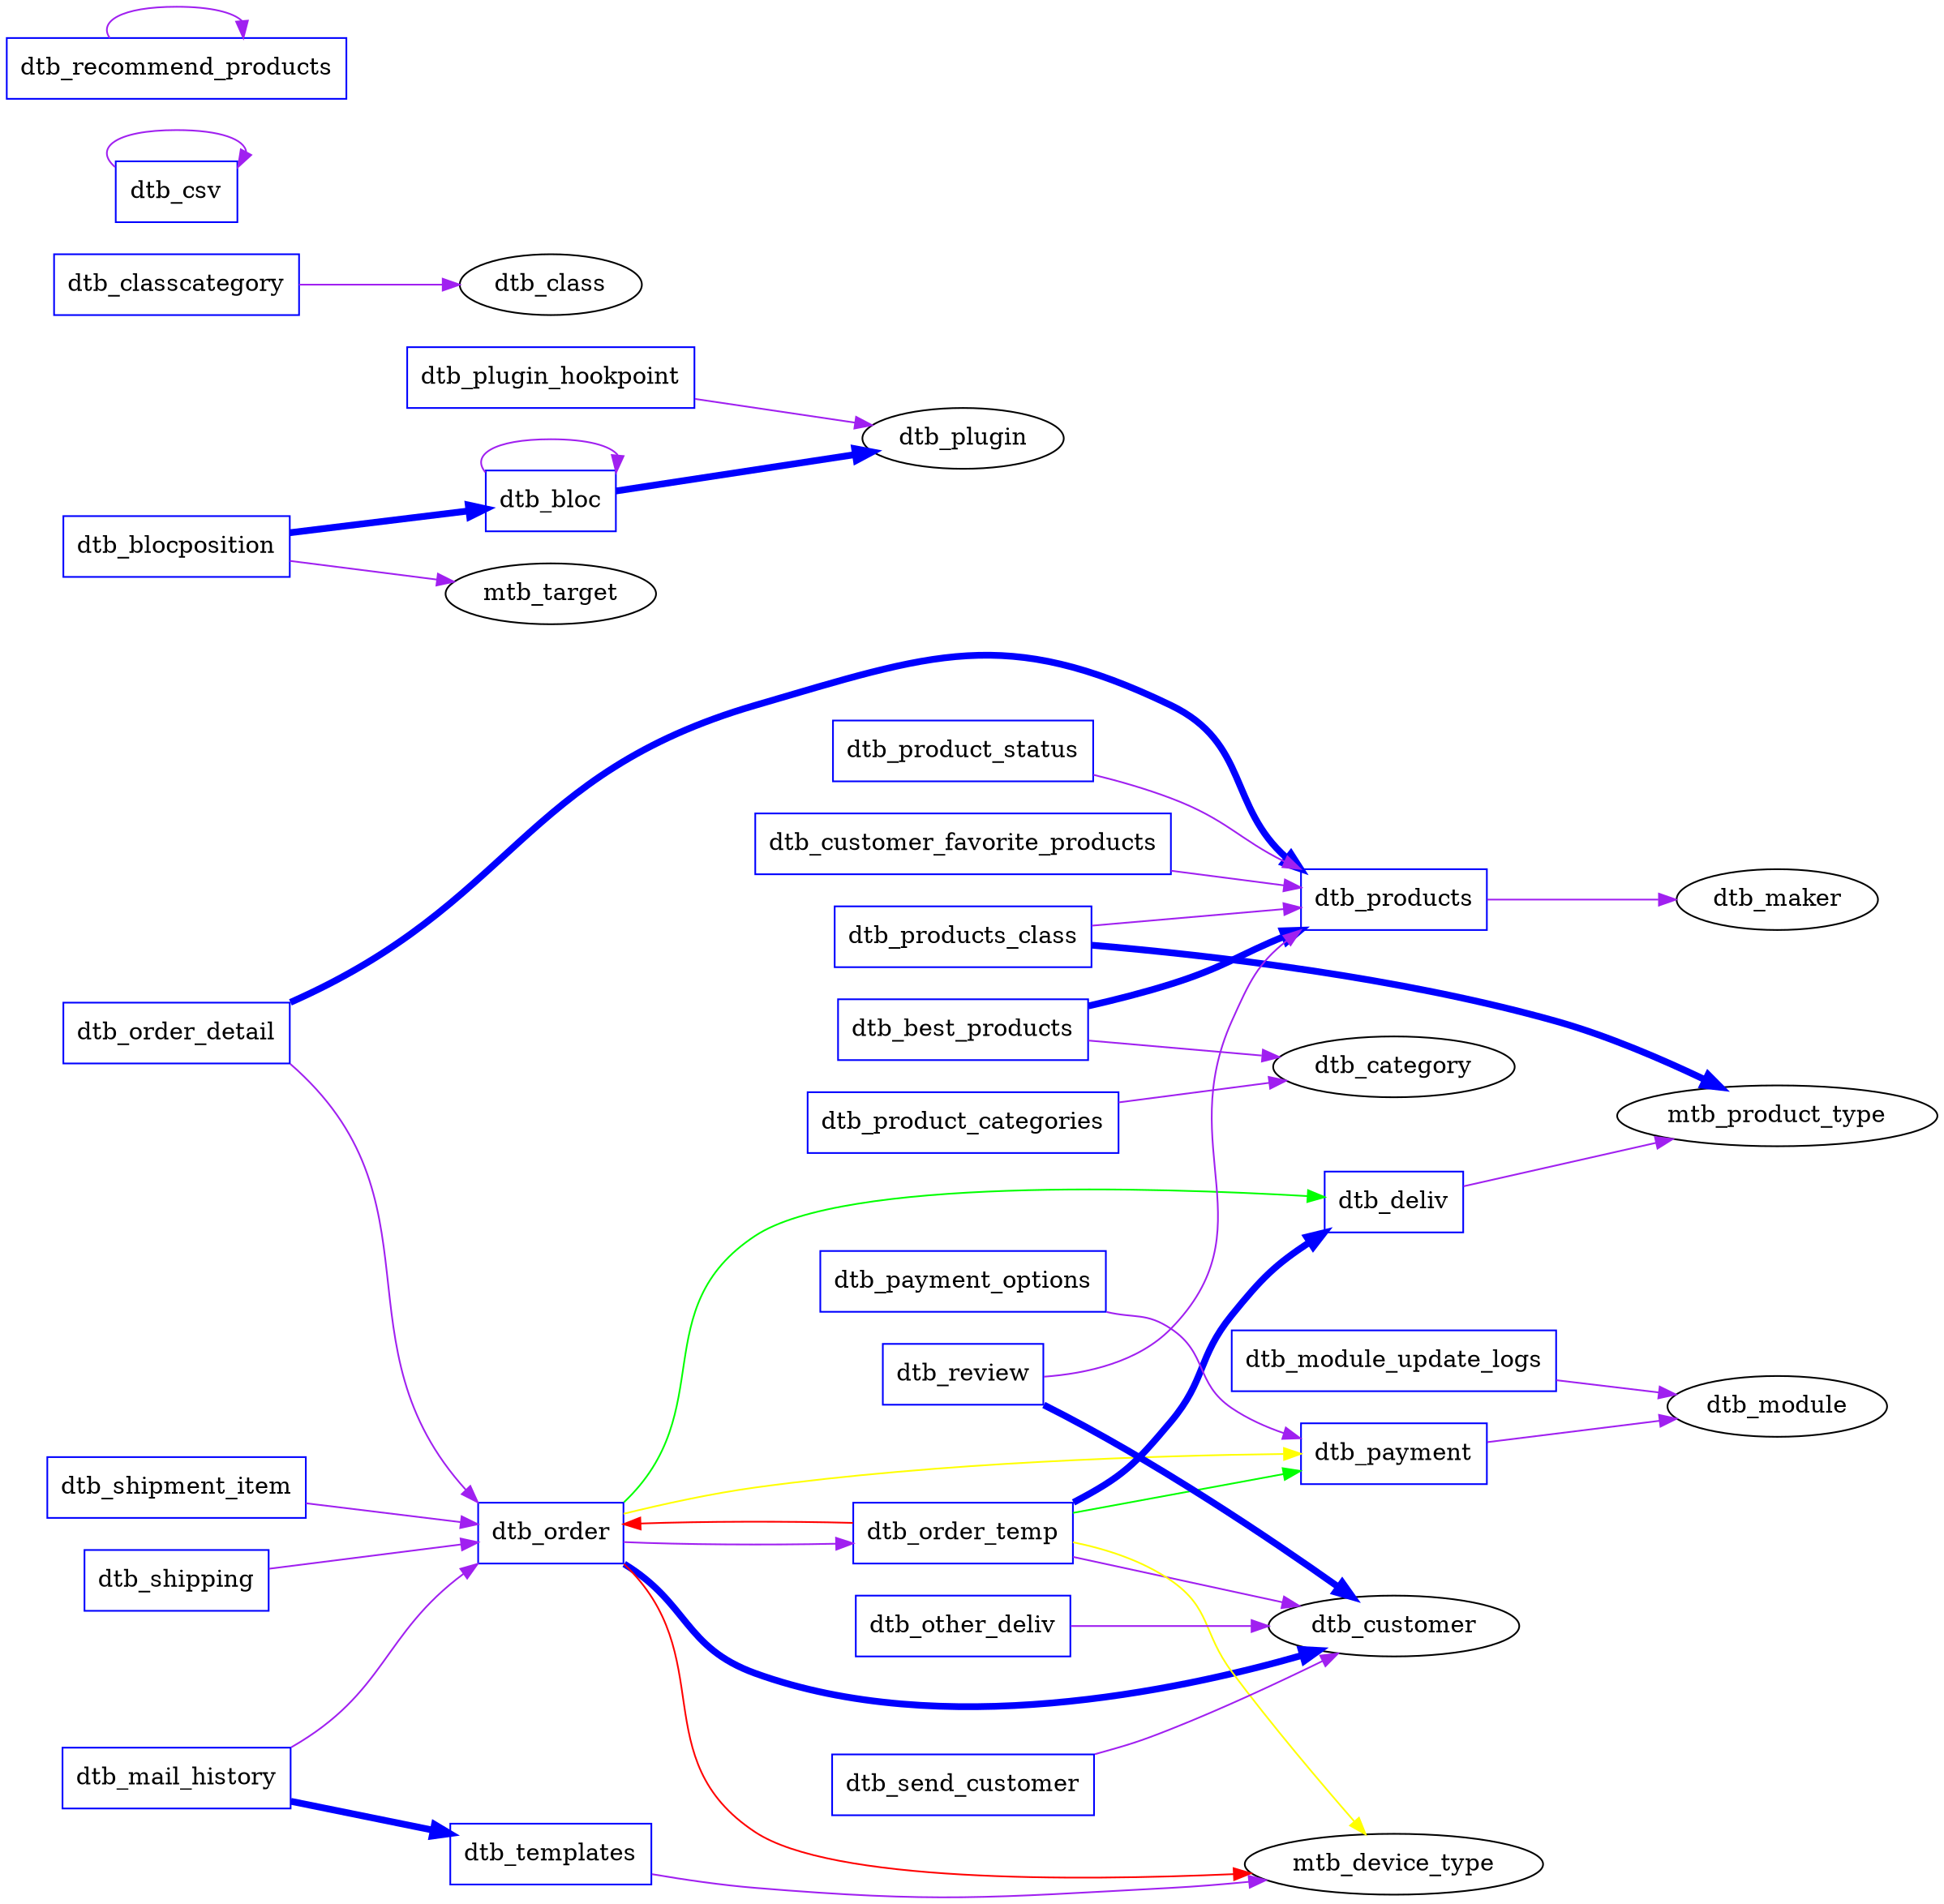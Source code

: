 // generated by mysqlviz - http://code.google.com/p/mysqlviz
//   dedicated to unix hackers with a conscience who refuse to work for morally
//   bankrupt governments and corporations: use your powers for good!
digraph g {
 rankdir=LR
 ranksep=minrank
 nodesep=minrank
 dtb_best_products [color=blue shape=record width=1 label="dtb_best_products}" ]
 dtb_best_products [color=blue shape=record width=1 label="dtb_best_products}" ]
 dtb_bloc [color=blue shape=record width=1 label="dtb_bloc}" ]
 dtb_bloc [color=blue shape=record width=1 label="dtb_bloc}" ]
 dtb_blocposition [color=blue shape=record width=1 label="dtb_blocposition}" ]
 dtb_blocposition [color=blue shape=record width=1 label="dtb_blocposition}" ]
 dtb_classcategory [color=blue shape=record width=1 label="dtb_classcategory}" ]
 dtb_csv [color=blue shape=record width=1 label="dtb_csv}" ]
 dtb_customer_favorite_products [color=blue shape=record width=1 label="dtb_customer_favorite_products}" ]
 dtb_deliv [color=blue shape=record width=1 label="dtb_deliv}" ]
 dtb_mail_history [color=blue shape=record width=1 label="dtb_mail_history}" ]
 dtb_mail_history [color=blue shape=record width=1 label="dtb_mail_history}" ]
 dtb_module_update_logs [color=blue shape=record width=1 label="dtb_module_update_logs}" ]
 dtb_order [color=blue shape=record width=1 label="dtb_order}" ]
 dtb_order [color=blue shape=record width=1 label="dtb_order}" ]
 dtb_order [color=blue shape=record width=1 label="dtb_order}" ]
 dtb_order [color=blue shape=record width=1 label="dtb_order}" ]
 dtb_order [color=blue shape=record width=1 label="dtb_order}" ]
 dtb_order_detail [color=blue shape=record width=1 label="dtb_order_detail}" ]
 dtb_order_detail [color=blue shape=record width=1 label="dtb_order_detail}" ]
 dtb_order_temp [color=blue shape=record width=1 label="dtb_order_temp}" ]
 dtb_order_temp [color=blue shape=record width=1 label="dtb_order_temp}" ]
 dtb_order_temp [color=blue shape=record width=1 label="dtb_order_temp}" ]
 dtb_order_temp [color=blue shape=record width=1 label="dtb_order_temp}" ]
 dtb_order_temp [color=blue shape=record width=1 label="dtb_order_temp}" ]
 dtb_other_deliv [color=blue shape=record width=1 label="dtb_other_deliv}" ]
 dtb_payment [color=blue shape=record width=1 label="dtb_payment}" ]
 dtb_payment_options [color=blue shape=record width=1 label="dtb_payment_options}" ]
 dtb_plugin_hookpoint [color=blue shape=record width=1 label="dtb_plugin_hookpoint}" ]
 dtb_product_categories [color=blue shape=record width=1 label="dtb_product_categories}" ]
 dtb_product_status [color=blue shape=record width=1 label="dtb_product_status}" ]
 dtb_products [color=blue shape=record width=1 label="dtb_products}" ]
 dtb_products_class [color=blue shape=record width=1 label="dtb_products_class}" ]
 dtb_products_class [color=blue shape=record width=1 label="dtb_products_class}" ]
 dtb_recommend_products [color=blue shape=record width=1 label="dtb_recommend_products}" ]
 dtb_review [color=blue shape=record width=1 label="dtb_review}" ]
 dtb_review [color=blue shape=record width=1 label="dtb_review}" ]
 dtb_send_customer [color=blue shape=record width=1 label="dtb_send_customer}" ]
 dtb_shipment_item [color=blue shape=record width=1 label="dtb_shipment_item}" ]
 dtb_shipping [color=blue shape=record width=1 label="dtb_shipping}" ]
 dtb_templates [color=blue shape=record width=1 label="dtb_templates}" ]
 dtb_best_products:category_id -> dtb_category:category_id[color=purple penwidth=1]
 dtb_best_products:product_id -> dtb_products:product_id[color=blue penwidth=4]
 dtb_bloc:bloc_id -> dtb_bloc:device_type_id[color=purple penwidth=1]
 dtb_bloc:plugin_id -> dtb_plugin:plugin_id[color=blue penwidth=4]
 dtb_blocposition:target_id -> mtb_target:id[color=purple penwidth=1]
 dtb_blocposition:bloc_id -> dtb_bloc:device_type_id[color=blue penwidth=4]
 dtb_classcategory:class_id -> dtb_class:class_id[color=purple penwidth=1]
 dtb_csv:csv_id -> dtb_csv:no[color=purple penwidth=1]
 dtb_customer_favorite_products:product_id -> dtb_products:product_id[color=purple penwidth=1]
 dtb_deliv:product_type_id -> mtb_product_type:id[color=purple penwidth=1]
 dtb_mail_history:order_id -> dtb_order:order_id[color=purple penwidth=1]
 dtb_mail_history:template_id -> dtb_templates:template_code[color=blue penwidth=4]
 dtb_module_update_logs:module_id -> dtb_module:module_id[color=purple penwidth=1]
 dtb_order:order_temp_id -> dtb_order_temp:order_temp_id[color=purple penwidth=1]
 dtb_order:customer_id -> dtb_customer:customer_id[color=blue penwidth=4]
 dtb_order:deliv_id -> dtb_deliv:deliv_id[color=green penwidth=1]
 dtb_order:payment_id -> dtb_payment:payment_id[color=yellow penwidth=1]
 dtb_order:device_type_id -> mtb_device_type:id[color=red penwidth=1]
 dtb_order_detail:order_id -> dtb_order:order_id[color=purple penwidth=1]
 dtb_order_detail:product_id -> dtb_products:product_id[color=blue penwidth=4]
 dtb_order_temp:customer_id -> dtb_customer:customer_id[color=purple penwidth=1]
 dtb_order_temp:deliv_id -> dtb_deliv:deliv_id[color=blue penwidth=4]
 dtb_order_temp:payment_id -> dtb_payment:payment_id[color=green penwidth=1]
 dtb_order_temp:device_type_id -> mtb_device_type:id[color=yellow penwidth=1]
 dtb_order_temp:order_id -> dtb_order:order_id[color=red penwidth=1]
 dtb_other_deliv:customer_id -> dtb_customer:customer_id[color=purple penwidth=1]
 dtb_payment:module_id -> dtb_module:module_id[color=purple penwidth=1]
 dtb_payment_options:payment_id -> dtb_payment:payment_id[color=purple penwidth=1]
 dtb_plugin_hookpoint:plugin_id -> dtb_plugin:plugin_id[color=purple penwidth=1]
 dtb_product_categories:category_id -> dtb_category:category_id[color=purple penwidth=1]
 dtb_product_status:product_id -> dtb_products:product_id[color=purple penwidth=1]
 dtb_products:maker_id -> dtb_maker:maker_id[color=purple penwidth=1]
 dtb_products_class:product_id -> dtb_products:product_id[color=purple penwidth=1]
 dtb_products_class:product_type_id -> mtb_product_type:id[color=blue penwidth=4]
 dtb_recommend_products:recommend_product_id -> dtb_recommend_products:product_id[color=purple penwidth=1]
 dtb_review:product_id -> dtb_products:product_id[color=purple penwidth=1]
 dtb_review:customer_id -> dtb_customer:customer_id[color=blue penwidth=4]
 dtb_send_customer:customer_id -> dtb_customer:customer_id[color=purple penwidth=1]
 dtb_shipment_item:order_id -> dtb_order:order_id[color=purple penwidth=1]
 dtb_shipping:order_id -> dtb_order:order_id[color=purple penwidth=1]
 dtb_templates:device_type_id -> mtb_device_type:id[color=purple penwidth=1]
}
